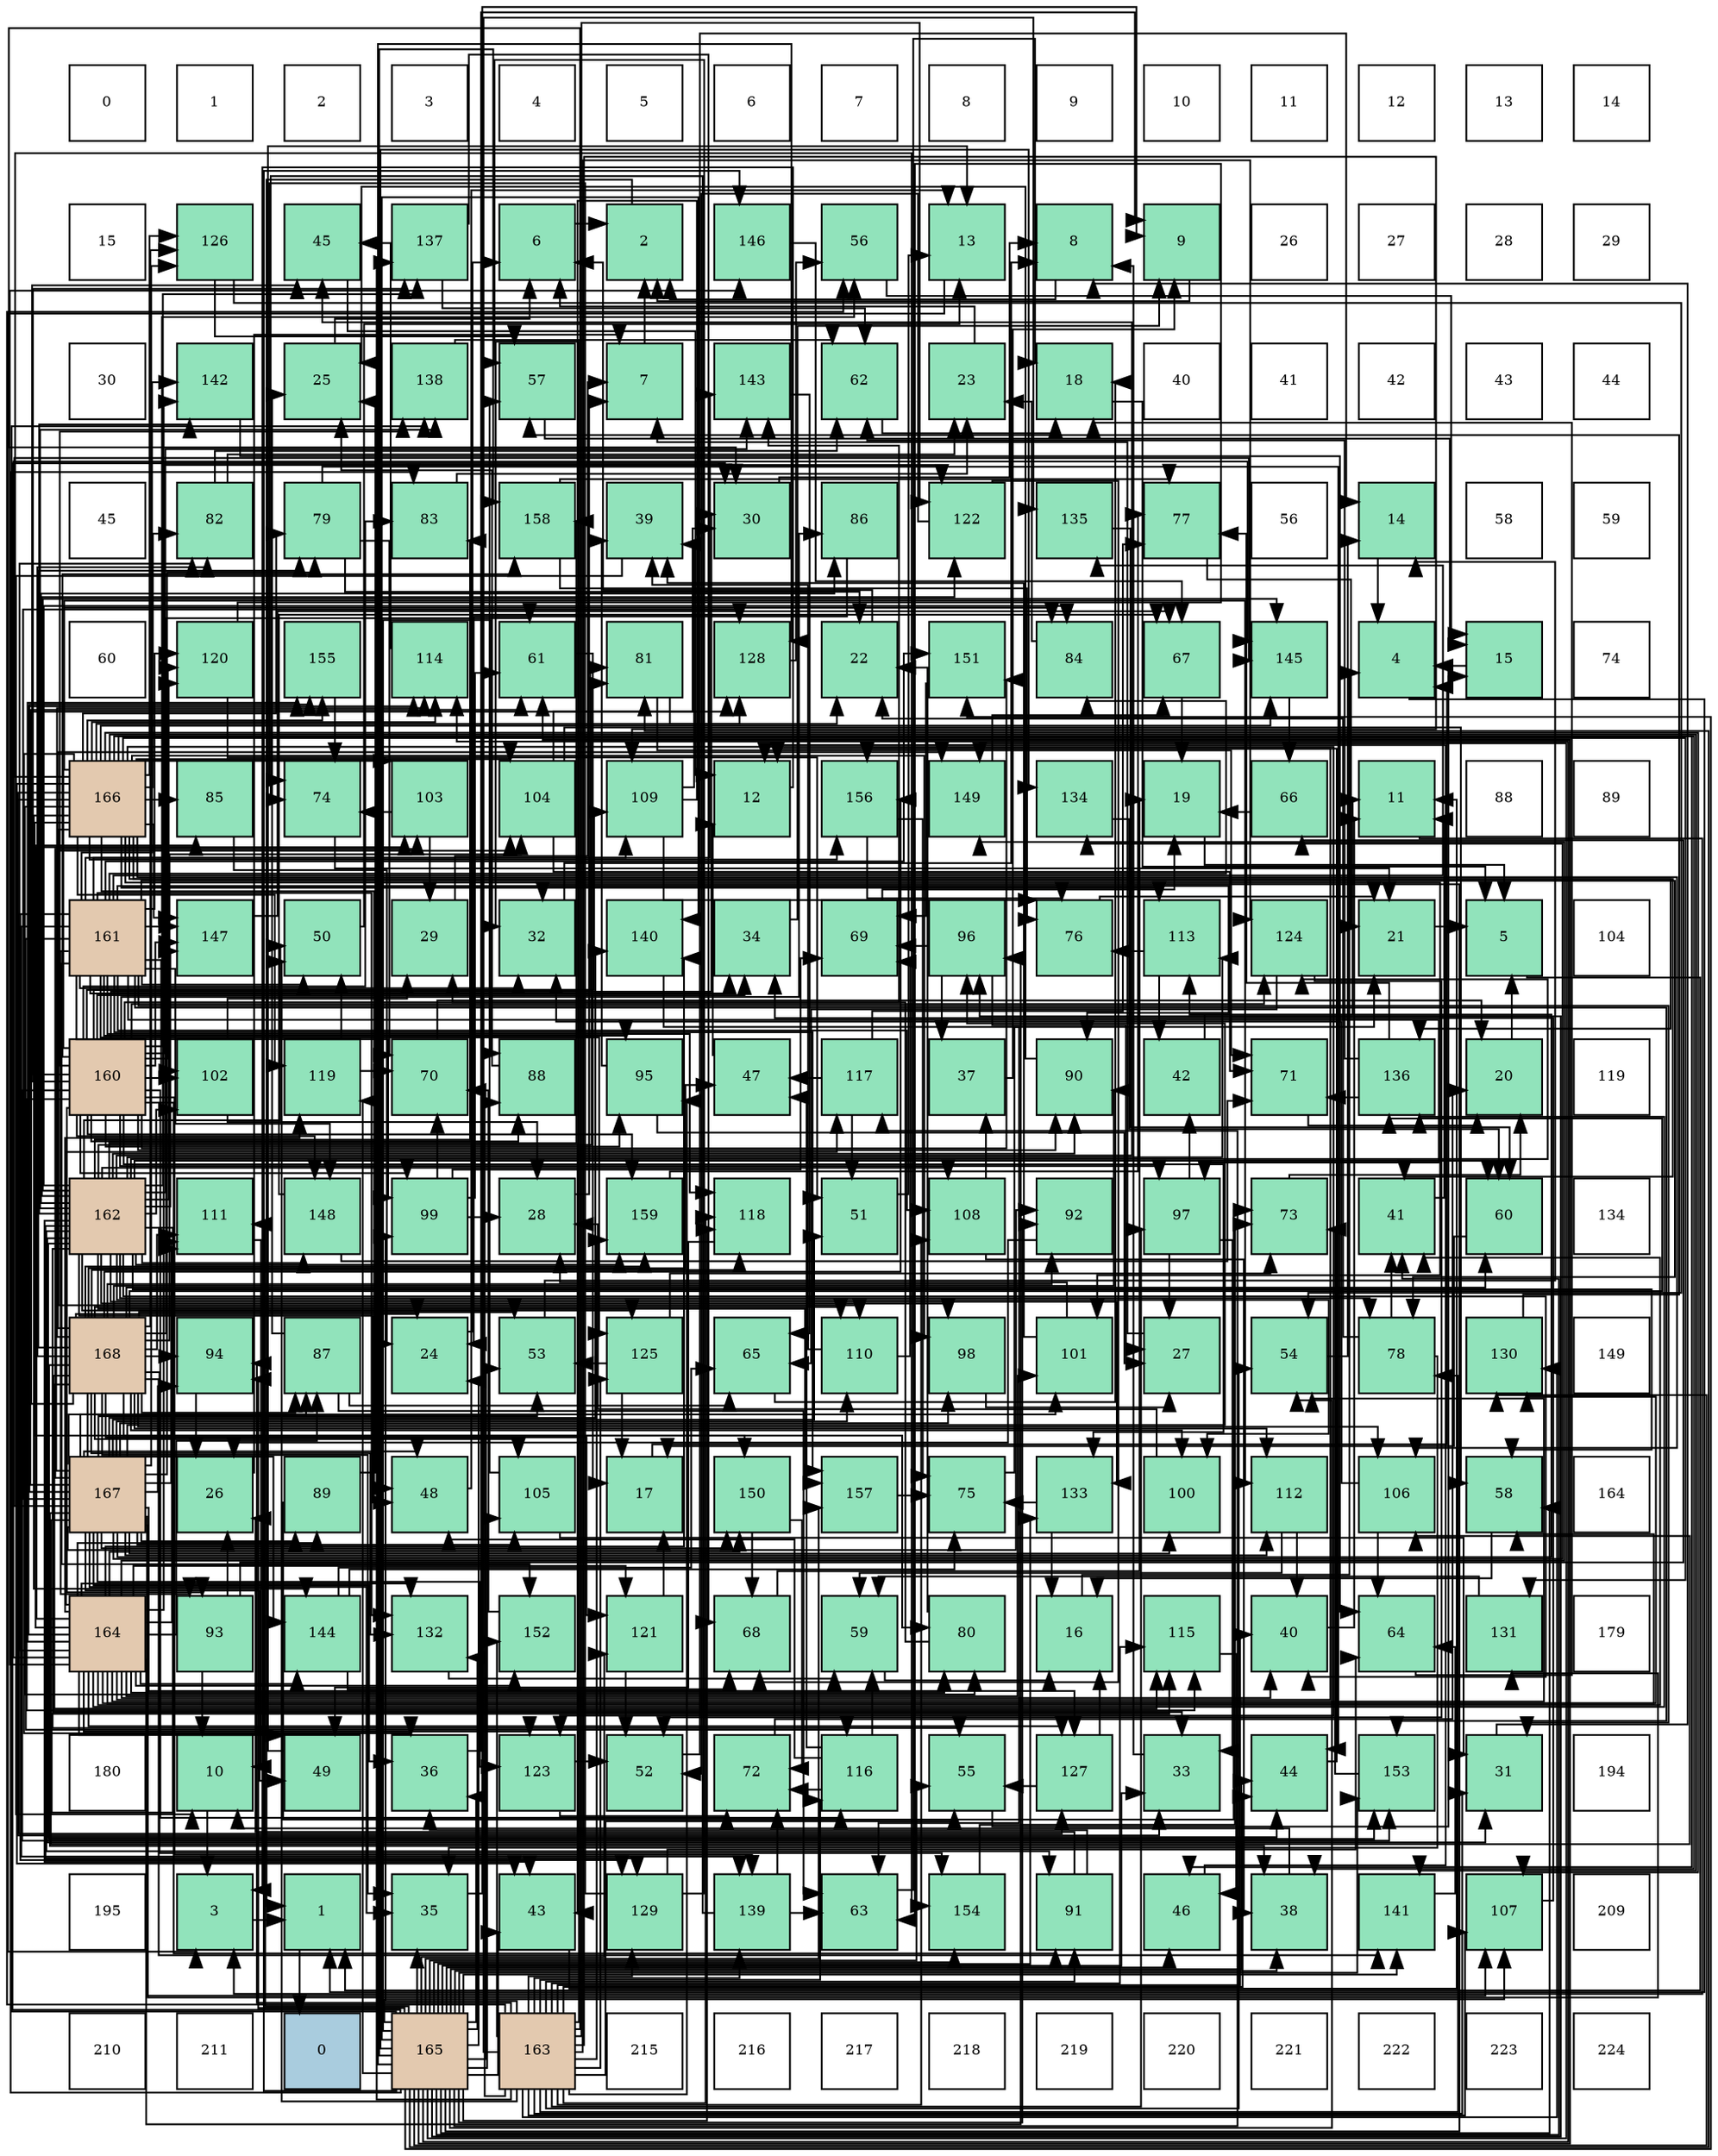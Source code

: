 digraph layout{
 rankdir=TB;
 splines=ortho;
 node [style=filled shape=square fixedsize=true width=0.6];
0[label="0", fontsize=8, fillcolor="#ffffff"];
1[label="1", fontsize=8, fillcolor="#ffffff"];
2[label="2", fontsize=8, fillcolor="#ffffff"];
3[label="3", fontsize=8, fillcolor="#ffffff"];
4[label="4", fontsize=8, fillcolor="#ffffff"];
5[label="5", fontsize=8, fillcolor="#ffffff"];
6[label="6", fontsize=8, fillcolor="#ffffff"];
7[label="7", fontsize=8, fillcolor="#ffffff"];
8[label="8", fontsize=8, fillcolor="#ffffff"];
9[label="9", fontsize=8, fillcolor="#ffffff"];
10[label="10", fontsize=8, fillcolor="#ffffff"];
11[label="11", fontsize=8, fillcolor="#ffffff"];
12[label="12", fontsize=8, fillcolor="#ffffff"];
13[label="13", fontsize=8, fillcolor="#ffffff"];
14[label="14", fontsize=8, fillcolor="#ffffff"];
15[label="15", fontsize=8, fillcolor="#ffffff"];
16[label="126", fontsize=8, fillcolor="#91e3bb"];
17[label="45", fontsize=8, fillcolor="#91e3bb"];
18[label="137", fontsize=8, fillcolor="#91e3bb"];
19[label="6", fontsize=8, fillcolor="#91e3bb"];
20[label="2", fontsize=8, fillcolor="#91e3bb"];
21[label="146", fontsize=8, fillcolor="#91e3bb"];
22[label="56", fontsize=8, fillcolor="#91e3bb"];
23[label="13", fontsize=8, fillcolor="#91e3bb"];
24[label="8", fontsize=8, fillcolor="#91e3bb"];
25[label="9", fontsize=8, fillcolor="#91e3bb"];
26[label="26", fontsize=8, fillcolor="#ffffff"];
27[label="27", fontsize=8, fillcolor="#ffffff"];
28[label="28", fontsize=8, fillcolor="#ffffff"];
29[label="29", fontsize=8, fillcolor="#ffffff"];
30[label="30", fontsize=8, fillcolor="#ffffff"];
31[label="142", fontsize=8, fillcolor="#91e3bb"];
32[label="25", fontsize=8, fillcolor="#91e3bb"];
33[label="138", fontsize=8, fillcolor="#91e3bb"];
34[label="57", fontsize=8, fillcolor="#91e3bb"];
35[label="7", fontsize=8, fillcolor="#91e3bb"];
36[label="143", fontsize=8, fillcolor="#91e3bb"];
37[label="62", fontsize=8, fillcolor="#91e3bb"];
38[label="23", fontsize=8, fillcolor="#91e3bb"];
39[label="18", fontsize=8, fillcolor="#91e3bb"];
40[label="40", fontsize=8, fillcolor="#ffffff"];
41[label="41", fontsize=8, fillcolor="#ffffff"];
42[label="42", fontsize=8, fillcolor="#ffffff"];
43[label="43", fontsize=8, fillcolor="#ffffff"];
44[label="44", fontsize=8, fillcolor="#ffffff"];
45[label="45", fontsize=8, fillcolor="#ffffff"];
46[label="82", fontsize=8, fillcolor="#91e3bb"];
47[label="79", fontsize=8, fillcolor="#91e3bb"];
48[label="83", fontsize=8, fillcolor="#91e3bb"];
49[label="158", fontsize=8, fillcolor="#91e3bb"];
50[label="39", fontsize=8, fillcolor="#91e3bb"];
51[label="30", fontsize=8, fillcolor="#91e3bb"];
52[label="86", fontsize=8, fillcolor="#91e3bb"];
53[label="122", fontsize=8, fillcolor="#91e3bb"];
54[label="135", fontsize=8, fillcolor="#91e3bb"];
55[label="77", fontsize=8, fillcolor="#91e3bb"];
56[label="56", fontsize=8, fillcolor="#ffffff"];
57[label="14", fontsize=8, fillcolor="#91e3bb"];
58[label="58", fontsize=8, fillcolor="#ffffff"];
59[label="59", fontsize=8, fillcolor="#ffffff"];
60[label="60", fontsize=8, fillcolor="#ffffff"];
61[label="120", fontsize=8, fillcolor="#91e3bb"];
62[label="155", fontsize=8, fillcolor="#91e3bb"];
63[label="114", fontsize=8, fillcolor="#91e3bb"];
64[label="61", fontsize=8, fillcolor="#91e3bb"];
65[label="81", fontsize=8, fillcolor="#91e3bb"];
66[label="128", fontsize=8, fillcolor="#91e3bb"];
67[label="22", fontsize=8, fillcolor="#91e3bb"];
68[label="151", fontsize=8, fillcolor="#91e3bb"];
69[label="84", fontsize=8, fillcolor="#91e3bb"];
70[label="67", fontsize=8, fillcolor="#91e3bb"];
71[label="145", fontsize=8, fillcolor="#91e3bb"];
72[label="4", fontsize=8, fillcolor="#91e3bb"];
73[label="15", fontsize=8, fillcolor="#91e3bb"];
74[label="74", fontsize=8, fillcolor="#ffffff"];
75[label="166", fontsize=8, fillcolor="#e3c9af"];
76[label="85", fontsize=8, fillcolor="#91e3bb"];
77[label="74", fontsize=8, fillcolor="#91e3bb"];
78[label="103", fontsize=8, fillcolor="#91e3bb"];
79[label="104", fontsize=8, fillcolor="#91e3bb"];
80[label="109", fontsize=8, fillcolor="#91e3bb"];
81[label="12", fontsize=8, fillcolor="#91e3bb"];
82[label="156", fontsize=8, fillcolor="#91e3bb"];
83[label="149", fontsize=8, fillcolor="#91e3bb"];
84[label="134", fontsize=8, fillcolor="#91e3bb"];
85[label="19", fontsize=8, fillcolor="#91e3bb"];
86[label="66", fontsize=8, fillcolor="#91e3bb"];
87[label="11", fontsize=8, fillcolor="#91e3bb"];
88[label="88", fontsize=8, fillcolor="#ffffff"];
89[label="89", fontsize=8, fillcolor="#ffffff"];
90[label="161", fontsize=8, fillcolor="#e3c9af"];
91[label="147", fontsize=8, fillcolor="#91e3bb"];
92[label="50", fontsize=8, fillcolor="#91e3bb"];
93[label="29", fontsize=8, fillcolor="#91e3bb"];
94[label="32", fontsize=8, fillcolor="#91e3bb"];
95[label="140", fontsize=8, fillcolor="#91e3bb"];
96[label="34", fontsize=8, fillcolor="#91e3bb"];
97[label="69", fontsize=8, fillcolor="#91e3bb"];
98[label="96", fontsize=8, fillcolor="#91e3bb"];
99[label="76", fontsize=8, fillcolor="#91e3bb"];
100[label="113", fontsize=8, fillcolor="#91e3bb"];
101[label="124", fontsize=8, fillcolor="#91e3bb"];
102[label="21", fontsize=8, fillcolor="#91e3bb"];
103[label="5", fontsize=8, fillcolor="#91e3bb"];
104[label="104", fontsize=8, fillcolor="#ffffff"];
105[label="160", fontsize=8, fillcolor="#e3c9af"];
106[label="102", fontsize=8, fillcolor="#91e3bb"];
107[label="119", fontsize=8, fillcolor="#91e3bb"];
108[label="70", fontsize=8, fillcolor="#91e3bb"];
109[label="88", fontsize=8, fillcolor="#91e3bb"];
110[label="95", fontsize=8, fillcolor="#91e3bb"];
111[label="47", fontsize=8, fillcolor="#91e3bb"];
112[label="117", fontsize=8, fillcolor="#91e3bb"];
113[label="37", fontsize=8, fillcolor="#91e3bb"];
114[label="90", fontsize=8, fillcolor="#91e3bb"];
115[label="42", fontsize=8, fillcolor="#91e3bb"];
116[label="71", fontsize=8, fillcolor="#91e3bb"];
117[label="136", fontsize=8, fillcolor="#91e3bb"];
118[label="20", fontsize=8, fillcolor="#91e3bb"];
119[label="119", fontsize=8, fillcolor="#ffffff"];
120[label="162", fontsize=8, fillcolor="#e3c9af"];
121[label="111", fontsize=8, fillcolor="#91e3bb"];
122[label="148", fontsize=8, fillcolor="#91e3bb"];
123[label="99", fontsize=8, fillcolor="#91e3bb"];
124[label="28", fontsize=8, fillcolor="#91e3bb"];
125[label="159", fontsize=8, fillcolor="#91e3bb"];
126[label="118", fontsize=8, fillcolor="#91e3bb"];
127[label="51", fontsize=8, fillcolor="#91e3bb"];
128[label="108", fontsize=8, fillcolor="#91e3bb"];
129[label="92", fontsize=8, fillcolor="#91e3bb"];
130[label="97", fontsize=8, fillcolor="#91e3bb"];
131[label="73", fontsize=8, fillcolor="#91e3bb"];
132[label="41", fontsize=8, fillcolor="#91e3bb"];
133[label="60", fontsize=8, fillcolor="#91e3bb"];
134[label="134", fontsize=8, fillcolor="#ffffff"];
135[label="168", fontsize=8, fillcolor="#e3c9af"];
136[label="94", fontsize=8, fillcolor="#91e3bb"];
137[label="87", fontsize=8, fillcolor="#91e3bb"];
138[label="24", fontsize=8, fillcolor="#91e3bb"];
139[label="53", fontsize=8, fillcolor="#91e3bb"];
140[label="125", fontsize=8, fillcolor="#91e3bb"];
141[label="65", fontsize=8, fillcolor="#91e3bb"];
142[label="110", fontsize=8, fillcolor="#91e3bb"];
143[label="98", fontsize=8, fillcolor="#91e3bb"];
144[label="101", fontsize=8, fillcolor="#91e3bb"];
145[label="27", fontsize=8, fillcolor="#91e3bb"];
146[label="54", fontsize=8, fillcolor="#91e3bb"];
147[label="78", fontsize=8, fillcolor="#91e3bb"];
148[label="130", fontsize=8, fillcolor="#91e3bb"];
149[label="149", fontsize=8, fillcolor="#ffffff"];
150[label="167", fontsize=8, fillcolor="#e3c9af"];
151[label="26", fontsize=8, fillcolor="#91e3bb"];
152[label="89", fontsize=8, fillcolor="#91e3bb"];
153[label="48", fontsize=8, fillcolor="#91e3bb"];
154[label="105", fontsize=8, fillcolor="#91e3bb"];
155[label="17", fontsize=8, fillcolor="#91e3bb"];
156[label="150", fontsize=8, fillcolor="#91e3bb"];
157[label="157", fontsize=8, fillcolor="#91e3bb"];
158[label="75", fontsize=8, fillcolor="#91e3bb"];
159[label="133", fontsize=8, fillcolor="#91e3bb"];
160[label="100", fontsize=8, fillcolor="#91e3bb"];
161[label="112", fontsize=8, fillcolor="#91e3bb"];
162[label="106", fontsize=8, fillcolor="#91e3bb"];
163[label="58", fontsize=8, fillcolor="#91e3bb"];
164[label="164", fontsize=8, fillcolor="#ffffff"];
165[label="164", fontsize=8, fillcolor="#e3c9af"];
166[label="93", fontsize=8, fillcolor="#91e3bb"];
167[label="144", fontsize=8, fillcolor="#91e3bb"];
168[label="132", fontsize=8, fillcolor="#91e3bb"];
169[label="152", fontsize=8, fillcolor="#91e3bb"];
170[label="121", fontsize=8, fillcolor="#91e3bb"];
171[label="68", fontsize=8, fillcolor="#91e3bb"];
172[label="59", fontsize=8, fillcolor="#91e3bb"];
173[label="80", fontsize=8, fillcolor="#91e3bb"];
174[label="16", fontsize=8, fillcolor="#91e3bb"];
175[label="115", fontsize=8, fillcolor="#91e3bb"];
176[label="40", fontsize=8, fillcolor="#91e3bb"];
177[label="64", fontsize=8, fillcolor="#91e3bb"];
178[label="131", fontsize=8, fillcolor="#91e3bb"];
179[label="179", fontsize=8, fillcolor="#ffffff"];
180[label="180", fontsize=8, fillcolor="#ffffff"];
181[label="10", fontsize=8, fillcolor="#91e3bb"];
182[label="49", fontsize=8, fillcolor="#91e3bb"];
183[label="36", fontsize=8, fillcolor="#91e3bb"];
184[label="123", fontsize=8, fillcolor="#91e3bb"];
185[label="52", fontsize=8, fillcolor="#91e3bb"];
186[label="72", fontsize=8, fillcolor="#91e3bb"];
187[label="116", fontsize=8, fillcolor="#91e3bb"];
188[label="55", fontsize=8, fillcolor="#91e3bb"];
189[label="127", fontsize=8, fillcolor="#91e3bb"];
190[label="33", fontsize=8, fillcolor="#91e3bb"];
191[label="44", fontsize=8, fillcolor="#91e3bb"];
192[label="153", fontsize=8, fillcolor="#91e3bb"];
193[label="31", fontsize=8, fillcolor="#91e3bb"];
194[label="194", fontsize=8, fillcolor="#ffffff"];
195[label="195", fontsize=8, fillcolor="#ffffff"];
196[label="3", fontsize=8, fillcolor="#91e3bb"];
197[label="1", fontsize=8, fillcolor="#91e3bb"];
198[label="35", fontsize=8, fillcolor="#91e3bb"];
199[label="43", fontsize=8, fillcolor="#91e3bb"];
200[label="129", fontsize=8, fillcolor="#91e3bb"];
201[label="139", fontsize=8, fillcolor="#91e3bb"];
202[label="63", fontsize=8, fillcolor="#91e3bb"];
203[label="154", fontsize=8, fillcolor="#91e3bb"];
204[label="91", fontsize=8, fillcolor="#91e3bb"];
205[label="46", fontsize=8, fillcolor="#91e3bb"];
206[label="38", fontsize=8, fillcolor="#91e3bb"];
207[label="141", fontsize=8, fillcolor="#91e3bb"];
208[label="107", fontsize=8, fillcolor="#91e3bb"];
209[label="209", fontsize=8, fillcolor="#ffffff"];
210[label="210", fontsize=8, fillcolor="#ffffff"];
211[label="211", fontsize=8, fillcolor="#ffffff"];
212[label="0", fontsize=8, fillcolor="#a9ccde"];
213[label="165", fontsize=8, fillcolor="#e3c9af"];
214[label="163", fontsize=8, fillcolor="#e3c9af"];
215[label="215", fontsize=8, fillcolor="#ffffff"];
216[label="216", fontsize=8, fillcolor="#ffffff"];
217[label="217", fontsize=8, fillcolor="#ffffff"];
218[label="218", fontsize=8, fillcolor="#ffffff"];
219[label="219", fontsize=8, fillcolor="#ffffff"];
220[label="220", fontsize=8, fillcolor="#ffffff"];
221[label="221", fontsize=8, fillcolor="#ffffff"];
222[label="222", fontsize=8, fillcolor="#ffffff"];
223[label="223", fontsize=8, fillcolor="#ffffff"];
224[label="224", fontsize=8, fillcolor="#ffffff"];
edge [constraint=false, style=vis];197 -> 212;
20 -> 197;
196 -> 197;
72 -> 197;
103 -> 197;
19 -> 20;
35 -> 20;
24 -> 20;
25 -> 20;
181 -> 196;
87 -> 196;
81 -> 196;
23 -> 196;
57 -> 72;
73 -> 72;
174 -> 72;
155 -> 72;
39 -> 103;
85 -> 103;
118 -> 103;
102 -> 103;
67 -> 19;
38 -> 19;
138 -> 19;
32 -> 19;
151 -> 35;
145 -> 35;
124 -> 35;
93 -> 35;
51 -> 24;
193 -> 24;
94 -> 24;
190 -> 24;
96 -> 25;
198 -> 25;
183 -> 25;
113 -> 25;
206 -> 181;
50 -> 181;
176 -> 87;
132 -> 87;
115 -> 87;
199 -> 87;
191 -> 81;
17 -> 81;
205 -> 81;
111 -> 81;
153 -> 23;
182 -> 23;
92 -> 23;
127 -> 23;
185 -> 57;
139 -> 57;
146 -> 57;
188 -> 73;
22 -> 73;
34 -> 73;
163 -> 174;
172 -> 174;
133 -> 155;
64 -> 155;
37 -> 39;
202 -> 39;
177 -> 39;
141 -> 39;
86 -> 85;
70 -> 85;
171 -> 85;
97 -> 85;
108 -> 118;
116 -> 118;
186 -> 118;
131 -> 118;
77 -> 102;
158 -> 102;
99 -> 102;
55 -> 102;
147 -> 67;
147 -> 198;
147 -> 132;
47 -> 67;
47 -> 191;
47 -> 108;
173 -> 67;
173 -> 93;
65 -> 67;
65 -> 116;
46 -> 38;
46 -> 37;
48 -> 38;
69 -> 38;
76 -> 138;
52 -> 138;
137 -> 32;
137 -> 202;
137 -> 141;
109 -> 32;
152 -> 32;
152 -> 131;
114 -> 32;
204 -> 151;
204 -> 183;
129 -> 151;
166 -> 181;
166 -> 151;
166 -> 86;
136 -> 151;
110 -> 145;
110 -> 50;
98 -> 145;
98 -> 113;
98 -> 97;
130 -> 145;
130 -> 190;
130 -> 115;
143 -> 145;
123 -> 124;
123 -> 64;
123 -> 97;
123 -> 108;
160 -> 124;
144 -> 124;
144 -> 50;
106 -> 124;
106 -> 93;
78 -> 93;
78 -> 77;
79 -> 51;
79 -> 163;
79 -> 116;
154 -> 193;
154 -> 34;
162 -> 94;
162 -> 177;
208 -> 96;
128 -> 113;
128 -> 206;
80 -> 50;
80 -> 199;
80 -> 99;
142 -> 50;
142 -> 97;
121 -> 181;
161 -> 176;
161 -> 172;
100 -> 115;
100 -> 99;
63 -> 17;
175 -> 205;
187 -> 111;
187 -> 153;
187 -> 172;
187 -> 186;
112 -> 111;
112 -> 127;
112 -> 55;
126 -> 182;
107 -> 92;
107 -> 108;
61 -> 127;
61 -> 202;
170 -> 155;
170 -> 185;
53 -> 185;
53 -> 171;
184 -> 185;
184 -> 186;
101 -> 185;
101 -> 141;
140 -> 155;
140 -> 139;
140 -> 131;
16 -> 146;
16 -> 34;
189 -> 174;
189 -> 188;
66 -> 22;
200 -> 34;
200 -> 177;
200 -> 77;
148 -> 34;
178 -> 172;
168 -> 172;
159 -> 174;
159 -> 158;
84 -> 133;
54 -> 133;
117 -> 37;
117 -> 116;
117 -> 55;
18 -> 37;
18 -> 171;
33 -> 37;
201 -> 202;
201 -> 186;
201 -> 77;
95 -> 202;
207 -> 177;
31 -> 177;
36 -> 141;
167 -> 141;
167 -> 171;
167 -> 158;
71 -> 86;
21 -> 70;
91 -> 70;
122 -> 70;
122 -> 116;
83 -> 70;
156 -> 171;
156 -> 186;
68 -> 97;
169 -> 108;
192 -> 131;
203 -> 131;
62 -> 77;
82 -> 158;
82 -> 99;
157 -> 158;
49 -> 99;
49 -> 55;
125 -> 55;
105 -> 51;
105 -> 96;
105 -> 17;
105 -> 22;
105 -> 65;
105 -> 48;
105 -> 69;
105 -> 52;
105 -> 109;
105 -> 114;
105 -> 204;
105 -> 166;
105 -> 110;
105 -> 130;
105 -> 123;
105 -> 106;
105 -> 80;
105 -> 175;
105 -> 187;
105 -> 61;
105 -> 53;
105 -> 101;
105 -> 159;
105 -> 18;
105 -> 33;
105 -> 201;
105 -> 36;
105 -> 91;
105 -> 122;
105 -> 68;
105 -> 192;
105 -> 49;
105 -> 125;
90 -> 193;
90 -> 94;
90 -> 96;
90 -> 92;
90 -> 147;
90 -> 69;
90 -> 114;
90 -> 166;
90 -> 110;
90 -> 130;
90 -> 123;
90 -> 106;
90 -> 128;
90 -> 80;
90 -> 187;
90 -> 126;
90 -> 61;
90 -> 140;
90 -> 200;
90 -> 168;
90 -> 54;
90 -> 201;
90 -> 31;
90 -> 36;
90 -> 91;
90 -> 122;
90 -> 68;
90 -> 169;
90 -> 192;
90 -> 157;
120 -> 193;
120 -> 176;
120 -> 199;
120 -> 191;
120 -> 17;
120 -> 153;
120 -> 92;
120 -> 188;
120 -> 163;
120 -> 133;
120 -> 147;
120 -> 65;
120 -> 48;
120 -> 69;
120 -> 52;
120 -> 114;
120 -> 204;
120 -> 143;
120 -> 160;
120 -> 106;
120 -> 128;
120 -> 100;
120 -> 175;
120 -> 61;
120 -> 53;
120 -> 101;
120 -> 140;
120 -> 200;
120 -> 159;
120 -> 18;
120 -> 33;
120 -> 31;
120 -> 36;
120 -> 71;
120 -> 91;
120 -> 122;
120 -> 157;
120 -> 49;
120 -> 125;
214 -> 51;
214 -> 193;
214 -> 94;
214 -> 176;
214 -> 191;
214 -> 92;
214 -> 146;
214 -> 188;
214 -> 22;
214 -> 147;
214 -> 109;
214 -> 204;
214 -> 136;
214 -> 110;
214 -> 130;
214 -> 123;
214 -> 208;
214 -> 128;
214 -> 80;
214 -> 175;
214 -> 187;
214 -> 126;
214 -> 53;
214 -> 101;
214 -> 140;
214 -> 200;
214 -> 148;
214 -> 54;
214 -> 18;
214 -> 201;
214 -> 169;
214 -> 125;
165 -> 176;
165 -> 132;
165 -> 182;
165 -> 146;
165 -> 163;
165 -> 173;
165 -> 46;
165 -> 76;
165 -> 137;
165 -> 152;
165 -> 98;
165 -> 144;
165 -> 78;
165 -> 121;
165 -> 63;
165 -> 112;
165 -> 107;
165 -> 170;
165 -> 184;
165 -> 189;
165 -> 148;
165 -> 168;
165 -> 117;
165 -> 95;
165 -> 31;
165 -> 167;
165 -> 71;
165 -> 21;
165 -> 83;
165 -> 156;
165 -> 169;
165 -> 62;
165 -> 82;
213 -> 138;
213 -> 51;
213 -> 94;
213 -> 190;
213 -> 198;
213 -> 183;
213 -> 206;
213 -> 132;
213 -> 199;
213 -> 191;
213 -> 205;
213 -> 139;
213 -> 146;
213 -> 188;
213 -> 163;
213 -> 64;
213 -> 65;
213 -> 48;
213 -> 109;
213 -> 129;
213 -> 136;
213 -> 98;
213 -> 154;
213 -> 208;
213 -> 121;
213 -> 63;
213 -> 112;
213 -> 126;
213 -> 107;
213 -> 170;
213 -> 66;
213 -> 148;
213 -> 168;
213 -> 159;
213 -> 84;
213 -> 33;
213 -> 95;
213 -> 207;
213 -> 21;
213 -> 83;
213 -> 68;
213 -> 192;
213 -> 203;
213 -> 157;
213 -> 49;
75 -> 190;
75 -> 183;
75 -> 206;
75 -> 132;
75 -> 199;
75 -> 205;
75 -> 153;
75 -> 47;
75 -> 173;
75 -> 46;
75 -> 76;
75 -> 143;
75 -> 144;
75 -> 78;
75 -> 79;
75 -> 162;
75 -> 208;
75 -> 142;
75 -> 161;
75 -> 100;
75 -> 63;
75 -> 107;
75 -> 184;
75 -> 16;
75 -> 189;
75 -> 66;
75 -> 178;
75 -> 117;
75 -> 207;
75 -> 167;
75 -> 71;
75 -> 91;
75 -> 156;
75 -> 203;
75 -> 62;
75 -> 82;
150 -> 198;
150 -> 183;
150 -> 206;
150 -> 153;
150 -> 182;
150 -> 127;
150 -> 139;
150 -> 64;
150 -> 47;
150 -> 137;
150 -> 152;
150 -> 129;
150 -> 136;
150 -> 98;
150 -> 143;
150 -> 160;
150 -> 144;
150 -> 78;
150 -> 79;
150 -> 154;
150 -> 162;
150 -> 208;
150 -> 142;
150 -> 121;
150 -> 161;
150 -> 100;
150 -> 184;
150 -> 16;
150 -> 189;
150 -> 66;
150 -> 178;
150 -> 84;
150 -> 95;
150 -> 71;
150 -> 156;
150 -> 62;
135 -> 138;
135 -> 190;
135 -> 198;
135 -> 111;
135 -> 139;
135 -> 133;
135 -> 64;
135 -> 47;
135 -> 173;
135 -> 46;
135 -> 137;
135 -> 114;
135 -> 129;
135 -> 136;
135 -> 160;
135 -> 79;
135 -> 154;
135 -> 162;
135 -> 142;
135 -> 121;
135 -> 161;
135 -> 63;
135 -> 175;
135 -> 126;
135 -> 170;
135 -> 16;
135 -> 66;
135 -> 168;
135 -> 117;
135 -> 207;
135 -> 167;
135 -> 83;
135 -> 192;
135 -> 203;
135 -> 82;
135 -> 125;
edge [constraint=true, style=invis];
0 -> 15 -> 30 -> 45 -> 60 -> 75 -> 90 -> 105 -> 120 -> 135 -> 150 -> 165 -> 180 -> 195 -> 210;
1 -> 16 -> 31 -> 46 -> 61 -> 76 -> 91 -> 106 -> 121 -> 136 -> 151 -> 166 -> 181 -> 196 -> 211;
2 -> 17 -> 32 -> 47 -> 62 -> 77 -> 92 -> 107 -> 122 -> 137 -> 152 -> 167 -> 182 -> 197 -> 212;
3 -> 18 -> 33 -> 48 -> 63 -> 78 -> 93 -> 108 -> 123 -> 138 -> 153 -> 168 -> 183 -> 198 -> 213;
4 -> 19 -> 34 -> 49 -> 64 -> 79 -> 94 -> 109 -> 124 -> 139 -> 154 -> 169 -> 184 -> 199 -> 214;
5 -> 20 -> 35 -> 50 -> 65 -> 80 -> 95 -> 110 -> 125 -> 140 -> 155 -> 170 -> 185 -> 200 -> 215;
6 -> 21 -> 36 -> 51 -> 66 -> 81 -> 96 -> 111 -> 126 -> 141 -> 156 -> 171 -> 186 -> 201 -> 216;
7 -> 22 -> 37 -> 52 -> 67 -> 82 -> 97 -> 112 -> 127 -> 142 -> 157 -> 172 -> 187 -> 202 -> 217;
8 -> 23 -> 38 -> 53 -> 68 -> 83 -> 98 -> 113 -> 128 -> 143 -> 158 -> 173 -> 188 -> 203 -> 218;
9 -> 24 -> 39 -> 54 -> 69 -> 84 -> 99 -> 114 -> 129 -> 144 -> 159 -> 174 -> 189 -> 204 -> 219;
10 -> 25 -> 40 -> 55 -> 70 -> 85 -> 100 -> 115 -> 130 -> 145 -> 160 -> 175 -> 190 -> 205 -> 220;
11 -> 26 -> 41 -> 56 -> 71 -> 86 -> 101 -> 116 -> 131 -> 146 -> 161 -> 176 -> 191 -> 206 -> 221;
12 -> 27 -> 42 -> 57 -> 72 -> 87 -> 102 -> 117 -> 132 -> 147 -> 162 -> 177 -> 192 -> 207 -> 222;
13 -> 28 -> 43 -> 58 -> 73 -> 88 -> 103 -> 118 -> 133 -> 148 -> 163 -> 178 -> 193 -> 208 -> 223;
14 -> 29 -> 44 -> 59 -> 74 -> 89 -> 104 -> 119 -> 134 -> 149 -> 164 -> 179 -> 194 -> 209 -> 224;
rank = same {0 -> 1 -> 2 -> 3 -> 4 -> 5 -> 6 -> 7 -> 8 -> 9 -> 10 -> 11 -> 12 -> 13 -> 14};
rank = same {15 -> 16 -> 17 -> 18 -> 19 -> 20 -> 21 -> 22 -> 23 -> 24 -> 25 -> 26 -> 27 -> 28 -> 29};
rank = same {30 -> 31 -> 32 -> 33 -> 34 -> 35 -> 36 -> 37 -> 38 -> 39 -> 40 -> 41 -> 42 -> 43 -> 44};
rank = same {45 -> 46 -> 47 -> 48 -> 49 -> 50 -> 51 -> 52 -> 53 -> 54 -> 55 -> 56 -> 57 -> 58 -> 59};
rank = same {60 -> 61 -> 62 -> 63 -> 64 -> 65 -> 66 -> 67 -> 68 -> 69 -> 70 -> 71 -> 72 -> 73 -> 74};
rank = same {75 -> 76 -> 77 -> 78 -> 79 -> 80 -> 81 -> 82 -> 83 -> 84 -> 85 -> 86 -> 87 -> 88 -> 89};
rank = same {90 -> 91 -> 92 -> 93 -> 94 -> 95 -> 96 -> 97 -> 98 -> 99 -> 100 -> 101 -> 102 -> 103 -> 104};
rank = same {105 -> 106 -> 107 -> 108 -> 109 -> 110 -> 111 -> 112 -> 113 -> 114 -> 115 -> 116 -> 117 -> 118 -> 119};
rank = same {120 -> 121 -> 122 -> 123 -> 124 -> 125 -> 126 -> 127 -> 128 -> 129 -> 130 -> 131 -> 132 -> 133 -> 134};
rank = same {135 -> 136 -> 137 -> 138 -> 139 -> 140 -> 141 -> 142 -> 143 -> 144 -> 145 -> 146 -> 147 -> 148 -> 149};
rank = same {150 -> 151 -> 152 -> 153 -> 154 -> 155 -> 156 -> 157 -> 158 -> 159 -> 160 -> 161 -> 162 -> 163 -> 164};
rank = same {165 -> 166 -> 167 -> 168 -> 169 -> 170 -> 171 -> 172 -> 173 -> 174 -> 175 -> 176 -> 177 -> 178 -> 179};
rank = same {180 -> 181 -> 182 -> 183 -> 184 -> 185 -> 186 -> 187 -> 188 -> 189 -> 190 -> 191 -> 192 -> 193 -> 194};
rank = same {195 -> 196 -> 197 -> 198 -> 199 -> 200 -> 201 -> 202 -> 203 -> 204 -> 205 -> 206 -> 207 -> 208 -> 209};
rank = same {210 -> 211 -> 212 -> 213 -> 214 -> 215 -> 216 -> 217 -> 218 -> 219 -> 220 -> 221 -> 222 -> 223 -> 224};
}
